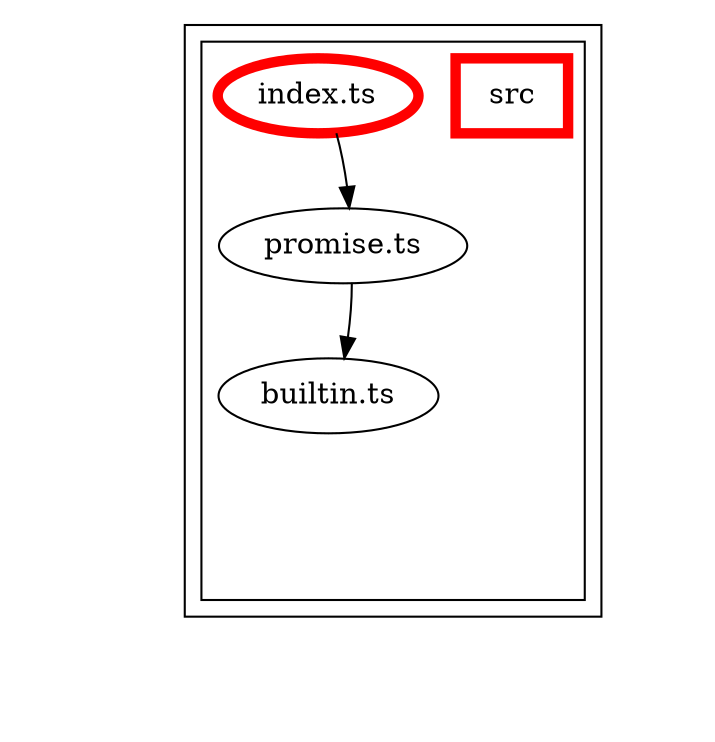 digraph "dependency-graph-[object Object]" {
  compound = true;
  "dependency-graph-[object Object]" [
    style = "invis";
  ];
  "src/promise.ts";
  "src/builtin.ts";
  subgraph "cluster_src" {
    color = "#000000";
    label = "";
    "name_src" [
      penwidth = 5;
      shape = "rectangle";
      color = "#ff0000";
      label = "src";
    ];
    "exit_src" [
      style = "invis";
    ];
    subgraph "cluster_src" {
      color = "#000000";
      label = "";
      "name_src" [
        penwidth = 5;
        shape = "rectangle";
        color = "#ff0000";
        label = "src";
      ];
      "exit_src" [
        style = "invis";
      ];
      "src/builtin.ts" [
        label = "builtin.ts";
      ];
      "src/index.ts" [
        label = "index.ts";
        color = "#ff0000";
        penwidth = 5;
      ];
      "src/promise.ts" [
        label = "promise.ts";
      ];
      "src/builtin.ts" -> "exit_src" [
        style = "invis";
      ];
      "src/index.ts" -> "exit_src" [
        style = "invis";
      ];
      "src/promise.ts" -> "exit_src" [
        style = "invis";
      ];
    }
    "exit_src" -> "exit_src" [
      style = "invis";
    ];
    "exit_src" -> "exit_src" [
      style = "invis";
    ];
    "exit_src" -> "exit_src" [
      style = "invis";
    ];
  }
  "exit_src" -> "dependency-graph-[object Object]" [
    style = "invis";
  ];
  "src/index.ts" -> "src/promise.ts" [
    style = "invis";
  ];
  "src/index.ts" -> "src/promise.ts" [
    style = "solid";
    ltail = "cluster_src/index.ts";
    lhead = "cluster_src/promise.ts";
    color = "black";
  ];
  "src/promise.ts" -> "src/builtin.ts" [
    style = "invis";
  ];
  "src/promise.ts" -> "src/builtin.ts" [
    style = "solid";
    ltail = "cluster_src/promise.ts";
    lhead = "cluster_src/builtin.ts";
    color = "black";
  ];
}